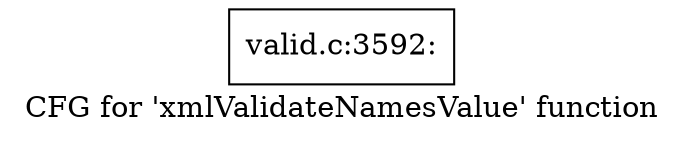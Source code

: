 digraph "CFG for 'xmlValidateNamesValue' function" {
	label="CFG for 'xmlValidateNamesValue' function";

	Node0x505e190 [shape=record,label="{valid.c:3592:}"];
}
